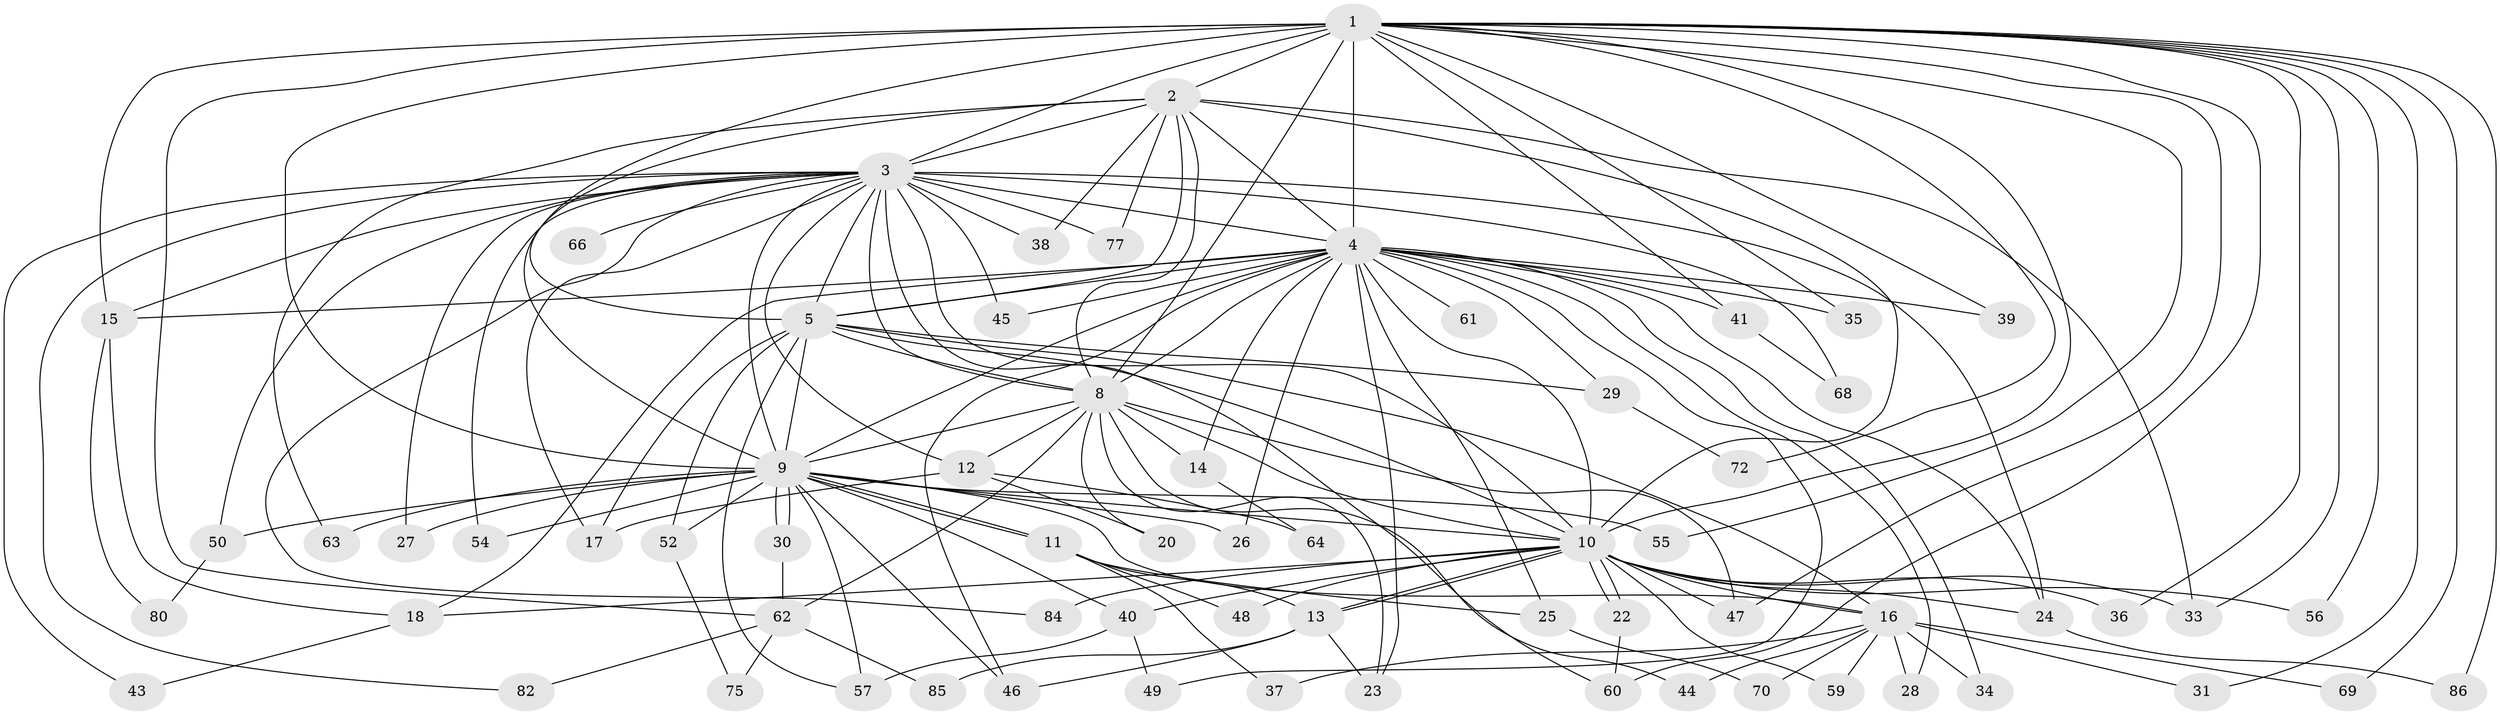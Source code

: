 // original degree distribution, {17: 0.023255813953488372, 13: 0.023255813953488372, 25: 0.023255813953488372, 14: 0.011627906976744186, 16: 0.011627906976744186, 23: 0.011627906976744186, 27: 0.011627906976744186, 4: 0.06976744186046512, 5: 0.03488372093023256, 6: 0.011627906976744186, 3: 0.20930232558139536, 11: 0.011627906976744186, 2: 0.5465116279069767}
// Generated by graph-tools (version 1.1) at 2025/10/02/27/25 16:10:58]
// undirected, 67 vertices, 157 edges
graph export_dot {
graph [start="1"]
  node [color=gray90,style=filled];
  1 [super="+6"];
  2 [super="+51"];
  3 [super="+7"];
  4 [super="+19"];
  5;
  8 [super="+83"];
  9 [super="+42"];
  10 [super="+78"];
  11 [super="+21"];
  12;
  13 [super="+58"];
  14;
  15 [super="+67"];
  16 [super="+71"];
  17 [super="+32"];
  18;
  20;
  22;
  23;
  24 [super="+53"];
  25;
  26;
  27 [super="+65"];
  28;
  29;
  30;
  31;
  33;
  34;
  35;
  36;
  37;
  38;
  39;
  40;
  41;
  43;
  44;
  45;
  46 [super="+79"];
  47 [super="+81"];
  48;
  49;
  50;
  52;
  54;
  55;
  56;
  57 [super="+76"];
  59;
  60 [super="+74"];
  61;
  62 [super="+73"];
  63;
  64;
  66;
  68;
  69;
  70;
  72;
  75;
  77;
  80;
  82;
  84;
  85;
  86;
  1 -- 2 [weight=2];
  1 -- 3 [weight=4];
  1 -- 4 [weight=2];
  1 -- 5 [weight=2];
  1 -- 8 [weight=2];
  1 -- 9 [weight=2];
  1 -- 10 [weight=2];
  1 -- 31;
  1 -- 33;
  1 -- 39;
  1 -- 55;
  1 -- 60;
  1 -- 69;
  1 -- 86;
  1 -- 47;
  1 -- 72;
  1 -- 15;
  1 -- 35;
  1 -- 36;
  1 -- 41;
  1 -- 56;
  1 -- 62;
  2 -- 3 [weight=2];
  2 -- 4;
  2 -- 5;
  2 -- 8;
  2 -- 9;
  2 -- 10;
  2 -- 38;
  2 -- 63;
  2 -- 77;
  2 -- 33;
  3 -- 4 [weight=2];
  3 -- 5 [weight=2];
  3 -- 8 [weight=2];
  3 -- 9 [weight=2];
  3 -- 10 [weight=2];
  3 -- 43;
  3 -- 45;
  3 -- 68;
  3 -- 66;
  3 -- 12;
  3 -- 77;
  3 -- 82;
  3 -- 84;
  3 -- 24;
  3 -- 27;
  3 -- 38;
  3 -- 50;
  3 -- 54;
  3 -- 60;
  3 -- 17;
  3 -- 15;
  4 -- 5;
  4 -- 8;
  4 -- 9;
  4 -- 10;
  4 -- 14;
  4 -- 15;
  4 -- 23;
  4 -- 24;
  4 -- 25;
  4 -- 26;
  4 -- 28;
  4 -- 29;
  4 -- 34;
  4 -- 35;
  4 -- 39;
  4 -- 41;
  4 -- 46;
  4 -- 49;
  4 -- 61 [weight=2];
  4 -- 18;
  4 -- 45;
  5 -- 8;
  5 -- 9;
  5 -- 10;
  5 -- 16;
  5 -- 17;
  5 -- 29;
  5 -- 52;
  5 -- 57;
  8 -- 9;
  8 -- 10 [weight=2];
  8 -- 12;
  8 -- 14;
  8 -- 20;
  8 -- 23;
  8 -- 44;
  8 -- 47;
  8 -- 62;
  9 -- 10;
  9 -- 11;
  9 -- 11;
  9 -- 16;
  9 -- 26;
  9 -- 30 [weight=2];
  9 -- 30;
  9 -- 40;
  9 -- 50;
  9 -- 52;
  9 -- 54;
  9 -- 55;
  9 -- 63;
  9 -- 57;
  9 -- 46;
  9 -- 27;
  10 -- 13;
  10 -- 13;
  10 -- 18;
  10 -- 22;
  10 -- 22;
  10 -- 33;
  10 -- 36;
  10 -- 40;
  10 -- 47;
  10 -- 48;
  10 -- 56;
  10 -- 59;
  10 -- 84;
  10 -- 16;
  10 -- 24;
  11 -- 48;
  11 -- 37;
  11 -- 25;
  11 -- 13;
  12 -- 17;
  12 -- 20;
  12 -- 64;
  13 -- 46;
  13 -- 85;
  13 -- 23;
  14 -- 64;
  15 -- 18;
  15 -- 80;
  16 -- 28;
  16 -- 31;
  16 -- 34;
  16 -- 37;
  16 -- 44;
  16 -- 59;
  16 -- 69;
  16 -- 70;
  18 -- 43;
  22 -- 60;
  24 -- 86;
  25 -- 70;
  29 -- 72;
  30 -- 62;
  40 -- 49;
  40 -- 57;
  41 -- 68;
  50 -- 80;
  52 -- 75;
  62 -- 75;
  62 -- 85;
  62 -- 82;
}

